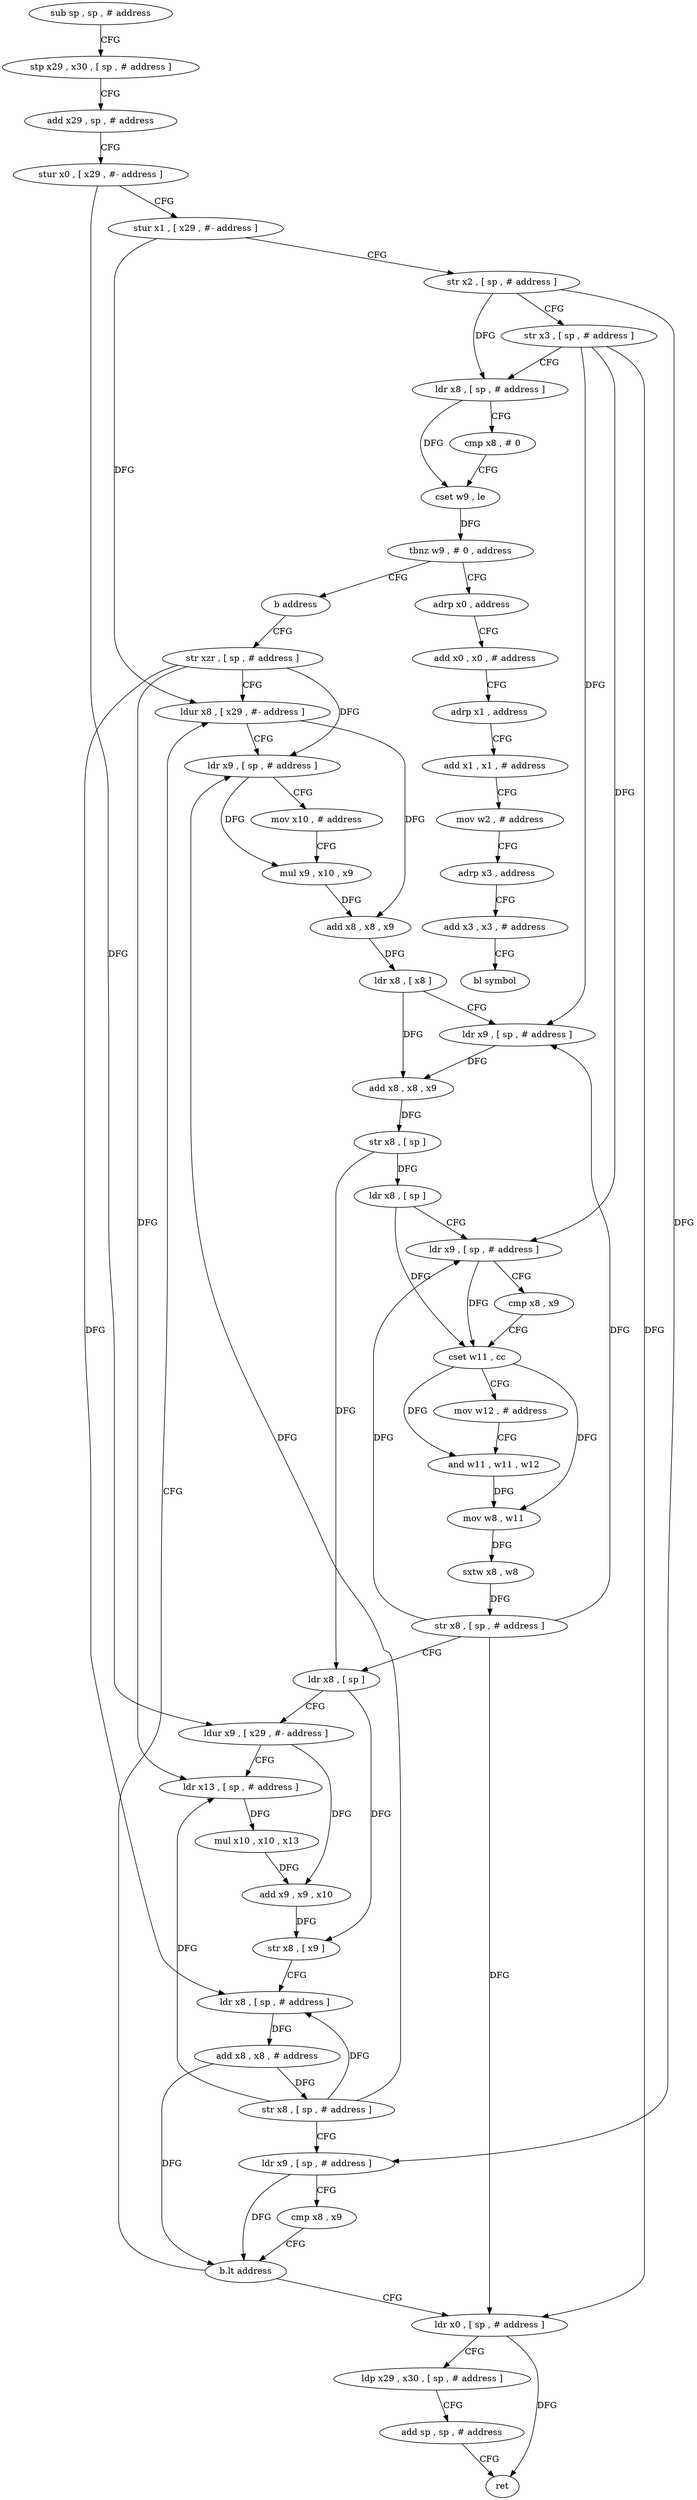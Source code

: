 digraph "func" {
"4234280" [label = "sub sp , sp , # address" ]
"4234284" [label = "stp x29 , x30 , [ sp , # address ]" ]
"4234288" [label = "add x29 , sp , # address" ]
"4234292" [label = "stur x0 , [ x29 , #- address ]" ]
"4234296" [label = "stur x1 , [ x29 , #- address ]" ]
"4234300" [label = "str x2 , [ sp , # address ]" ]
"4234304" [label = "str x3 , [ sp , # address ]" ]
"4234308" [label = "ldr x8 , [ sp , # address ]" ]
"4234312" [label = "cmp x8 , # 0" ]
"4234316" [label = "cset w9 , le" ]
"4234320" [label = "tbnz w9 , # 0 , address" ]
"4234328" [label = "adrp x0 , address" ]
"4234324" [label = "b address" ]
"4234332" [label = "add x0 , x0 , # address" ]
"4234336" [label = "adrp x1 , address" ]
"4234340" [label = "add x1 , x1 , # address" ]
"4234344" [label = "mov w2 , # address" ]
"4234348" [label = "adrp x3 , address" ]
"4234352" [label = "add x3 , x3 , # address" ]
"4234356" [label = "bl symbol" ]
"4234360" [label = "str xzr , [ sp , # address ]" ]
"4234364" [label = "ldur x8 , [ x29 , #- address ]" ]
"4234368" [label = "ldr x9 , [ sp , # address ]" ]
"4234372" [label = "mov x10 , # address" ]
"4234376" [label = "mul x9 , x10 , x9" ]
"4234380" [label = "add x8 , x8 , x9" ]
"4234384" [label = "ldr x8 , [ x8 ]" ]
"4234388" [label = "ldr x9 , [ sp , # address ]" ]
"4234392" [label = "add x8 , x8 , x9" ]
"4234396" [label = "str x8 , [ sp ]" ]
"4234400" [label = "ldr x8 , [ sp ]" ]
"4234404" [label = "ldr x9 , [ sp , # address ]" ]
"4234408" [label = "cmp x8 , x9" ]
"4234412" [label = "cset w11 , cc" ]
"4234416" [label = "mov w12 , # address" ]
"4234420" [label = "and w11 , w11 , w12" ]
"4234424" [label = "mov w8 , w11" ]
"4234428" [label = "sxtw x8 , w8" ]
"4234432" [label = "str x8 , [ sp , # address ]" ]
"4234436" [label = "ldr x8 , [ sp ]" ]
"4234440" [label = "ldur x9 , [ x29 , #- address ]" ]
"4234444" [label = "ldr x13 , [ sp , # address ]" ]
"4234448" [label = "mul x10 , x10 , x13" ]
"4234452" [label = "add x9 , x9 , x10" ]
"4234456" [label = "str x8 , [ x9 ]" ]
"4234460" [label = "ldr x8 , [ sp , # address ]" ]
"4234464" [label = "add x8 , x8 , # address" ]
"4234468" [label = "str x8 , [ sp , # address ]" ]
"4234472" [label = "ldr x9 , [ sp , # address ]" ]
"4234476" [label = "cmp x8 , x9" ]
"4234480" [label = "b.lt address" ]
"4234484" [label = "ldr x0 , [ sp , # address ]" ]
"4234488" [label = "ldp x29 , x30 , [ sp , # address ]" ]
"4234492" [label = "add sp , sp , # address" ]
"4234496" [label = "ret" ]
"4234280" -> "4234284" [ label = "CFG" ]
"4234284" -> "4234288" [ label = "CFG" ]
"4234288" -> "4234292" [ label = "CFG" ]
"4234292" -> "4234296" [ label = "CFG" ]
"4234292" -> "4234440" [ label = "DFG" ]
"4234296" -> "4234300" [ label = "CFG" ]
"4234296" -> "4234364" [ label = "DFG" ]
"4234300" -> "4234304" [ label = "CFG" ]
"4234300" -> "4234308" [ label = "DFG" ]
"4234300" -> "4234472" [ label = "DFG" ]
"4234304" -> "4234308" [ label = "CFG" ]
"4234304" -> "4234388" [ label = "DFG" ]
"4234304" -> "4234404" [ label = "DFG" ]
"4234304" -> "4234484" [ label = "DFG" ]
"4234308" -> "4234312" [ label = "CFG" ]
"4234308" -> "4234316" [ label = "DFG" ]
"4234312" -> "4234316" [ label = "CFG" ]
"4234316" -> "4234320" [ label = "DFG" ]
"4234320" -> "4234328" [ label = "CFG" ]
"4234320" -> "4234324" [ label = "CFG" ]
"4234328" -> "4234332" [ label = "CFG" ]
"4234324" -> "4234360" [ label = "CFG" ]
"4234332" -> "4234336" [ label = "CFG" ]
"4234336" -> "4234340" [ label = "CFG" ]
"4234340" -> "4234344" [ label = "CFG" ]
"4234344" -> "4234348" [ label = "CFG" ]
"4234348" -> "4234352" [ label = "CFG" ]
"4234352" -> "4234356" [ label = "CFG" ]
"4234360" -> "4234364" [ label = "CFG" ]
"4234360" -> "4234368" [ label = "DFG" ]
"4234360" -> "4234444" [ label = "DFG" ]
"4234360" -> "4234460" [ label = "DFG" ]
"4234364" -> "4234368" [ label = "CFG" ]
"4234364" -> "4234380" [ label = "DFG" ]
"4234368" -> "4234372" [ label = "CFG" ]
"4234368" -> "4234376" [ label = "DFG" ]
"4234372" -> "4234376" [ label = "CFG" ]
"4234376" -> "4234380" [ label = "DFG" ]
"4234380" -> "4234384" [ label = "DFG" ]
"4234384" -> "4234388" [ label = "CFG" ]
"4234384" -> "4234392" [ label = "DFG" ]
"4234388" -> "4234392" [ label = "DFG" ]
"4234392" -> "4234396" [ label = "DFG" ]
"4234396" -> "4234400" [ label = "DFG" ]
"4234396" -> "4234436" [ label = "DFG" ]
"4234400" -> "4234404" [ label = "CFG" ]
"4234400" -> "4234412" [ label = "DFG" ]
"4234404" -> "4234408" [ label = "CFG" ]
"4234404" -> "4234412" [ label = "DFG" ]
"4234408" -> "4234412" [ label = "CFG" ]
"4234412" -> "4234416" [ label = "CFG" ]
"4234412" -> "4234420" [ label = "DFG" ]
"4234412" -> "4234424" [ label = "DFG" ]
"4234416" -> "4234420" [ label = "CFG" ]
"4234420" -> "4234424" [ label = "DFG" ]
"4234424" -> "4234428" [ label = "DFG" ]
"4234428" -> "4234432" [ label = "DFG" ]
"4234432" -> "4234436" [ label = "CFG" ]
"4234432" -> "4234388" [ label = "DFG" ]
"4234432" -> "4234404" [ label = "DFG" ]
"4234432" -> "4234484" [ label = "DFG" ]
"4234436" -> "4234440" [ label = "CFG" ]
"4234436" -> "4234456" [ label = "DFG" ]
"4234440" -> "4234444" [ label = "CFG" ]
"4234440" -> "4234452" [ label = "DFG" ]
"4234444" -> "4234448" [ label = "DFG" ]
"4234448" -> "4234452" [ label = "DFG" ]
"4234452" -> "4234456" [ label = "DFG" ]
"4234456" -> "4234460" [ label = "CFG" ]
"4234460" -> "4234464" [ label = "DFG" ]
"4234464" -> "4234468" [ label = "DFG" ]
"4234464" -> "4234480" [ label = "DFG" ]
"4234468" -> "4234472" [ label = "CFG" ]
"4234468" -> "4234368" [ label = "DFG" ]
"4234468" -> "4234444" [ label = "DFG" ]
"4234468" -> "4234460" [ label = "DFG" ]
"4234472" -> "4234476" [ label = "CFG" ]
"4234472" -> "4234480" [ label = "DFG" ]
"4234476" -> "4234480" [ label = "CFG" ]
"4234480" -> "4234364" [ label = "CFG" ]
"4234480" -> "4234484" [ label = "CFG" ]
"4234484" -> "4234488" [ label = "CFG" ]
"4234484" -> "4234496" [ label = "DFG" ]
"4234488" -> "4234492" [ label = "CFG" ]
"4234492" -> "4234496" [ label = "CFG" ]
}
